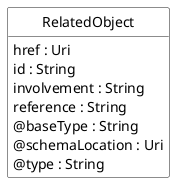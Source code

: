 @startuml
hide circle
hide methods
hide stereotype
show <<Enumeration>> stereotype
skinparam class {
   BackgroundColor<<Enumeration>> #E6F5F7
   BackgroundColor<<Ref>> #FFFFE0
   BackgroundColor<<Pivot>> #FFFFFFF
   BackgroundColor<<SimpleType>> #E2F0DA
   BackgroundColor #FCF2E3
}

class RelatedObject <<Pivot>> {
    href : Uri
    id : String
    involvement : String
    reference : String
    @baseType : String
    @schemaLocation : Uri
    @type : String
}


@enduml